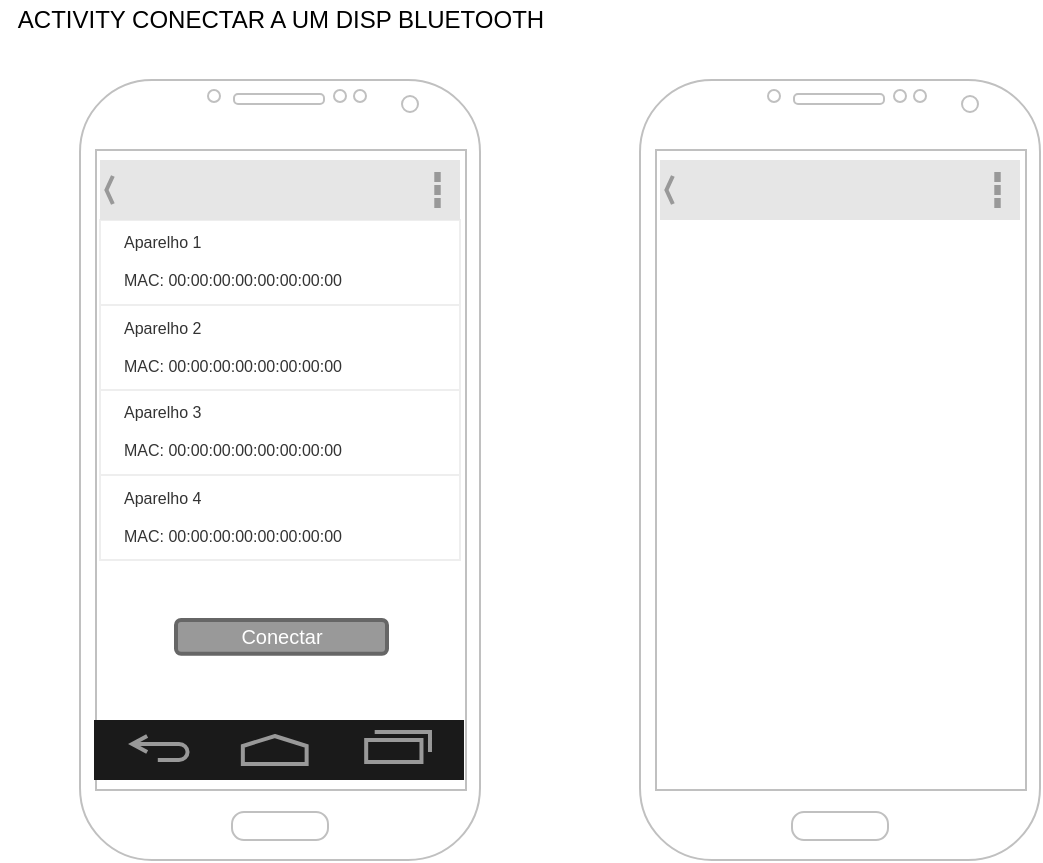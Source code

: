 <mxfile version="14.1.8" type="device"><diagram id="FKD8vXZZGKMX5pYiP_Hl" name="Página-1"><mxGraphModel dx="403" dy="251" grid="1" gridSize="10" guides="1" tooltips="1" connect="1" arrows="1" fold="1" page="1" pageScale="1" pageWidth="827" pageHeight="1169" math="0" shadow="0"><root><mxCell id="0"/><mxCell id="1" parent="0"/><mxCell id="fKzTNXbcVIHfzYf-aoET-1" value="" style="verticalLabelPosition=bottom;verticalAlign=top;html=1;shadow=0;dashed=0;strokeWidth=1;shape=mxgraph.android.phone2;strokeColor=#c0c0c0;" parent="1" vertex="1"><mxGeometry x="80" y="210" width="200" height="390" as="geometry"/></mxCell><mxCell id="egOpV8KFou5zn9oirUIk-1" value="Conectar" style="rounded=1;html=1;shadow=0;dashed=0;whiteSpace=wrap;fontSize=10;fillColor=#999999;align=center;strokeColor=#666666;fontColor=#ffffff;strokeWidth=2;" parent="1" vertex="1"><mxGeometry x="128" y="480" width="105.5" height="16.88" as="geometry"/></mxCell><mxCell id="TiAefQI0m03JSG0lkGBL-1" value="" style="strokeWidth=1;html=1;shadow=0;dashed=0;shape=mxgraph.android.rrect;rSize=0;strokeColor=#eeeeee;fillColor=#ffffff;gradientColor=none;" vertex="1" parent="1"><mxGeometry x="90" y="280" width="180" height="170" as="geometry"/></mxCell><mxCell id="TiAefQI0m03JSG0lkGBL-2" value="Aparelho 1&lt;br&gt;&lt;br&gt;MAC: 00:00:00:00:00:00:00:00" style="strokeColor=inherit;fillColor=inherit;gradientColor=inherit;strokeWidth=1;html=1;shadow=0;dashed=0;shape=mxgraph.android.rrect;rSize=0;align=left;spacingLeft=10;fontSize=8;fontColor=#333333;" vertex="1" parent="TiAefQI0m03JSG0lkGBL-1"><mxGeometry width="180" height="42.5" as="geometry"/></mxCell><mxCell id="TiAefQI0m03JSG0lkGBL-3" value="Aparelho 2&lt;br&gt;&lt;br&gt;MAC: 00:00:00:00:00:00:00:00" style="strokeColor=inherit;fillColor=inherit;gradientColor=inherit;strokeWidth=1;html=1;shadow=0;dashed=0;shape=mxgraph.android.rrect;rSize=0;align=left;spacingLeft=10;fontSize=8;fontColor=#333333;" vertex="1" parent="TiAefQI0m03JSG0lkGBL-1"><mxGeometry y="42.5" width="180" height="42.5" as="geometry"/></mxCell><mxCell id="TiAefQI0m03JSG0lkGBL-4" value="Aparelho 3&lt;br&gt;&lt;br&gt;MAC: 00:00:00:00:00:00:00:00" style="strokeColor=inherit;fillColor=inherit;gradientColor=inherit;strokeWidth=1;html=1;shadow=0;dashed=0;shape=mxgraph.android.rrect;rSize=0;align=left;spacingLeft=10;fontSize=8;fontColor=#333333;" vertex="1" parent="TiAefQI0m03JSG0lkGBL-1"><mxGeometry y="85" width="180" height="42.5" as="geometry"/></mxCell><mxCell id="TiAefQI0m03JSG0lkGBL-5" value="Aparelho 4&lt;br&gt;&lt;br&gt;MAC: 00:00:00:00:00:00:00:00" style="strokeColor=inherit;fillColor=inherit;gradientColor=inherit;strokeWidth=1;html=1;shadow=0;dashed=0;shape=mxgraph.android.rrect;rSize=0;align=left;spacingLeft=10;fontSize=8;fontColor=#333333;" vertex="1" parent="TiAefQI0m03JSG0lkGBL-1"><mxGeometry y="127.5" width="180" height="42.5" as="geometry"/></mxCell><mxCell id="TiAefQI0m03JSG0lkGBL-8" value="ACTIVITY CONECTAR A UM DISP BLUETOOTH" style="text;html=1;align=center;verticalAlign=middle;resizable=0;points=[];autosize=1;" vertex="1" parent="1"><mxGeometry x="40" y="170" width="280" height="20" as="geometry"/></mxCell><mxCell id="TiAefQI0m03JSG0lkGBL-9" value="" style="verticalLabelPosition=bottom;verticalAlign=top;html=1;shadow=0;dashed=0;strokeWidth=1;shape=mxgraph.android.phone2;strokeColor=#c0c0c0;" vertex="1" parent="1"><mxGeometry x="360" y="210" width="200" height="390" as="geometry"/></mxCell><mxCell id="TiAefQI0m03JSG0lkGBL-10" value="" style="verticalLabelPosition=bottom;verticalAlign=top;html=1;shadow=0;dashed=0;strokeWidth=2;shape=mxgraph.android.navigation_bar_3;fillColor=#1A1A1A;strokeColor=#999999;" vertex="1" parent="1"><mxGeometry x="87.5" y="530" width="182.5" height="30" as="geometry"/></mxCell><mxCell id="TiAefQI0m03JSG0lkGBL-11" value="" style="strokeWidth=1;html=1;shadow=0;dashed=0;shape=mxgraph.android.action_bar_landscape;fillColor=#E6E6E6;strokeColor=#c0c0c0;strokeWidth=2;" vertex="1" parent="1"><mxGeometry x="90" y="250" width="180" height="30" as="geometry"/></mxCell><mxCell id="TiAefQI0m03JSG0lkGBL-12" value="" style="verticalLabelPosition=bottom;verticalAlign=top;html=1;shadow=0;dashed=0;strokeWidth=2;shape=mxgraph.android.navigation_bar_1;fillColor=#1A1A1A;strokeColor=#999999;" vertex="1" parent="1"><mxGeometry x="87" y="530" width="185" height="30" as="geometry"/></mxCell><mxCell id="TiAefQI0m03JSG0lkGBL-13" value="" style="strokeWidth=1;html=1;shadow=0;dashed=0;shape=mxgraph.android.action_bar_landscape;fillColor=#E6E6E6;strokeColor=#c0c0c0;strokeWidth=2;" vertex="1" parent="1"><mxGeometry x="370" y="250" width="180" height="30" as="geometry"/></mxCell></root></mxGraphModel></diagram></mxfile>